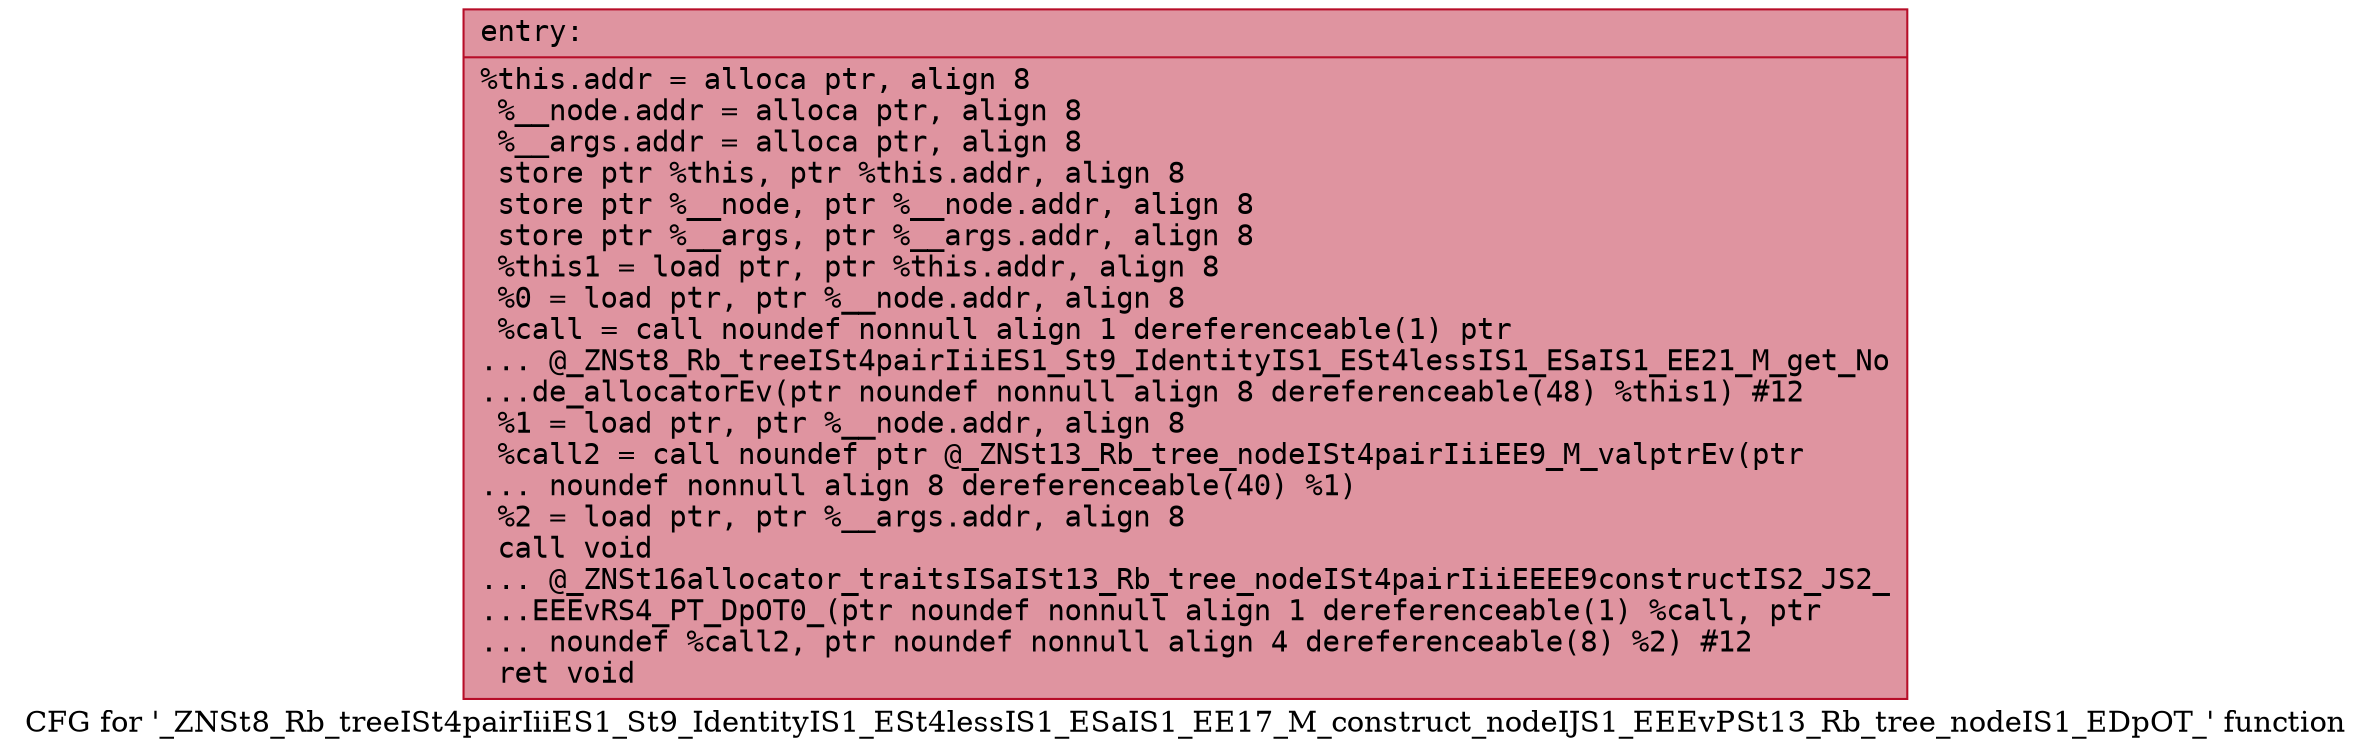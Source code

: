 digraph "CFG for '_ZNSt8_Rb_treeISt4pairIiiES1_St9_IdentityIS1_ESt4lessIS1_ESaIS1_EE17_M_construct_nodeIJS1_EEEvPSt13_Rb_tree_nodeIS1_EDpOT_' function" {
	label="CFG for '_ZNSt8_Rb_treeISt4pairIiiES1_St9_IdentityIS1_ESt4lessIS1_ESaIS1_EE17_M_construct_nodeIJS1_EEEvPSt13_Rb_tree_nodeIS1_EDpOT_' function";

	Node0x55579ce22a90 [shape=record,color="#b70d28ff", style=filled, fillcolor="#b70d2870" fontname="Courier",label="{entry:\l|  %this.addr = alloca ptr, align 8\l  %__node.addr = alloca ptr, align 8\l  %__args.addr = alloca ptr, align 8\l  store ptr %this, ptr %this.addr, align 8\l  store ptr %__node, ptr %__node.addr, align 8\l  store ptr %__args, ptr %__args.addr, align 8\l  %this1 = load ptr, ptr %this.addr, align 8\l  %0 = load ptr, ptr %__node.addr, align 8\l  %call = call noundef nonnull align 1 dereferenceable(1) ptr\l... @_ZNSt8_Rb_treeISt4pairIiiES1_St9_IdentityIS1_ESt4lessIS1_ESaIS1_EE21_M_get_No\l...de_allocatorEv(ptr noundef nonnull align 8 dereferenceable(48) %this1) #12\l  %1 = load ptr, ptr %__node.addr, align 8\l  %call2 = call noundef ptr @_ZNSt13_Rb_tree_nodeISt4pairIiiEE9_M_valptrEv(ptr\l... noundef nonnull align 8 dereferenceable(40) %1)\l  %2 = load ptr, ptr %__args.addr, align 8\l  call void\l... @_ZNSt16allocator_traitsISaISt13_Rb_tree_nodeISt4pairIiiEEEE9constructIS2_JS2_\l...EEEvRS4_PT_DpOT0_(ptr noundef nonnull align 1 dereferenceable(1) %call, ptr\l... noundef %call2, ptr noundef nonnull align 4 dereferenceable(8) %2) #12\l  ret void\l}"];
}
